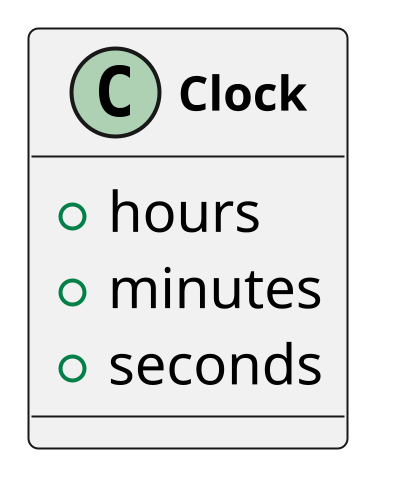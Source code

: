 @startuml

skinparam class {
    FontStyle bold
    FontSize 12
}

scale 800*800

class Clock{
    +hours
    +minutes
    +seconds
}

@enduml